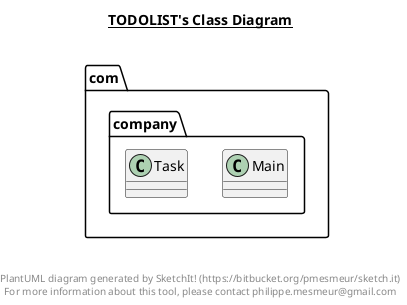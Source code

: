 @startuml

title __TODOLIST's Class Diagram__\n

  namespace com.company {
    class com.company.Main {
    }
  }
  

  namespace com.company {
    class com.company.Task {
    }
  }
  



right footer


PlantUML diagram generated by SketchIt! (https://bitbucket.org/pmesmeur/sketch.it)
For more information about this tool, please contact philippe.mesmeur@gmail.com
endfooter

@enduml
